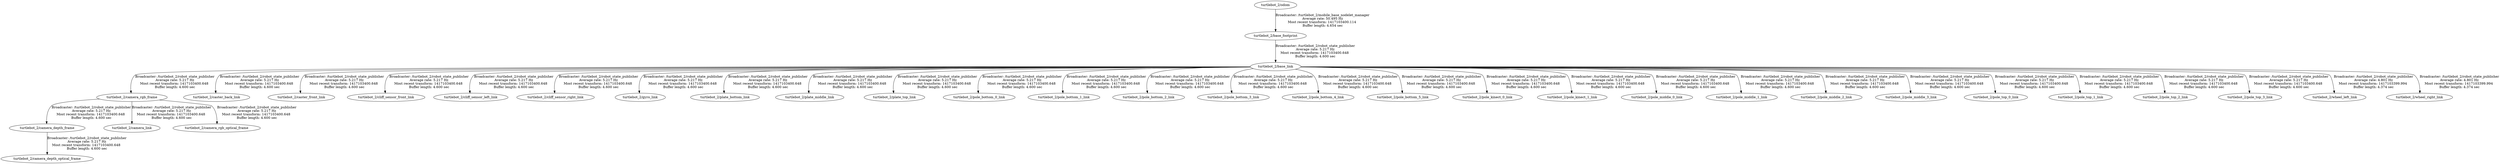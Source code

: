 digraph G {
"turtlebot_2/odom" -> "turtlebot_2/base_footprint"[label="Broadcaster: /turtlebot_2/mobile_base_nodelet_manager\nAverage rate: 50.495 Hz\nMost recent transform: 1417103400.114 \nBuffer length: 4.654 sec\n"];
"turtlebot_2/base_footprint" -> "turtlebot_2/base_link"[label="Broadcaster: /turtlebot_2/robot_state_publisher\nAverage rate: 5.217 Hz\nMost recent transform: 1417103400.648 \nBuffer length: 4.600 sec\n"];
"turtlebot_2/camera_rgb_frame" -> "turtlebot_2/camera_depth_frame"[label="Broadcaster: /turtlebot_2/robot_state_publisher\nAverage rate: 5.217 Hz\nMost recent transform: 1417103400.648 \nBuffer length: 4.600 sec\n"];
"turtlebot_2/base_link" -> "turtlebot_2/camera_rgb_frame"[label="Broadcaster: /turtlebot_2/robot_state_publisher\nAverage rate: 5.217 Hz\nMost recent transform: 1417103400.648 \nBuffer length: 4.600 sec\n"];
"turtlebot_2/camera_depth_frame" -> "turtlebot_2/camera_depth_optical_frame"[label="Broadcaster: /turtlebot_2/robot_state_publisher\nAverage rate: 5.217 Hz\nMost recent transform: 1417103400.648 \nBuffer length: 4.600 sec\n"];
"turtlebot_2/camera_rgb_frame" -> "turtlebot_2/camera_link"[label="Broadcaster: /turtlebot_2/robot_state_publisher\nAverage rate: 5.217 Hz\nMost recent transform: 1417103400.648 \nBuffer length: 4.600 sec\n"];
"turtlebot_2/camera_rgb_frame" -> "turtlebot_2/camera_rgb_optical_frame"[label="Broadcaster: /turtlebot_2/robot_state_publisher\nAverage rate: 5.217 Hz\nMost recent transform: 1417103400.648 \nBuffer length: 4.600 sec\n"];
"turtlebot_2/base_link" -> "turtlebot_2/caster_back_link"[label="Broadcaster: /turtlebot_2/robot_state_publisher\nAverage rate: 5.217 Hz\nMost recent transform: 1417103400.648 \nBuffer length: 4.600 sec\n"];
"turtlebot_2/base_link" -> "turtlebot_2/caster_front_link"[label="Broadcaster: /turtlebot_2/robot_state_publisher\nAverage rate: 5.217 Hz\nMost recent transform: 1417103400.648 \nBuffer length: 4.600 sec\n"];
"turtlebot_2/base_link" -> "turtlebot_2/cliff_sensor_front_link"[label="Broadcaster: /turtlebot_2/robot_state_publisher\nAverage rate: 5.217 Hz\nMost recent transform: 1417103400.648 \nBuffer length: 4.600 sec\n"];
"turtlebot_2/base_link" -> "turtlebot_2/cliff_sensor_left_link"[label="Broadcaster: /turtlebot_2/robot_state_publisher\nAverage rate: 5.217 Hz\nMost recent transform: 1417103400.648 \nBuffer length: 4.600 sec\n"];
"turtlebot_2/base_link" -> "turtlebot_2/cliff_sensor_right_link"[label="Broadcaster: /turtlebot_2/robot_state_publisher\nAverage rate: 5.217 Hz\nMost recent transform: 1417103400.648 \nBuffer length: 4.600 sec\n"];
"turtlebot_2/base_link" -> "turtlebot_2/gyro_link"[label="Broadcaster: /turtlebot_2/robot_state_publisher\nAverage rate: 5.217 Hz\nMost recent transform: 1417103400.648 \nBuffer length: 4.600 sec\n"];
"turtlebot_2/base_link" -> "turtlebot_2/plate_bottom_link"[label="Broadcaster: /turtlebot_2/robot_state_publisher\nAverage rate: 5.217 Hz\nMost recent transform: 1417103400.648 \nBuffer length: 4.600 sec\n"];
"turtlebot_2/base_link" -> "turtlebot_2/plate_middle_link"[label="Broadcaster: /turtlebot_2/robot_state_publisher\nAverage rate: 5.217 Hz\nMost recent transform: 1417103400.648 \nBuffer length: 4.600 sec\n"];
"turtlebot_2/base_link" -> "turtlebot_2/plate_top_link"[label="Broadcaster: /turtlebot_2/robot_state_publisher\nAverage rate: 5.217 Hz\nMost recent transform: 1417103400.648 \nBuffer length: 4.600 sec\n"];
"turtlebot_2/base_link" -> "turtlebot_2/pole_bottom_0_link"[label="Broadcaster: /turtlebot_2/robot_state_publisher\nAverage rate: 5.217 Hz\nMost recent transform: 1417103400.648 \nBuffer length: 4.600 sec\n"];
"turtlebot_2/base_link" -> "turtlebot_2/pole_bottom_1_link"[label="Broadcaster: /turtlebot_2/robot_state_publisher\nAverage rate: 5.217 Hz\nMost recent transform: 1417103400.648 \nBuffer length: 4.600 sec\n"];
"turtlebot_2/base_link" -> "turtlebot_2/pole_bottom_2_link"[label="Broadcaster: /turtlebot_2/robot_state_publisher\nAverage rate: 5.217 Hz\nMost recent transform: 1417103400.648 \nBuffer length: 4.600 sec\n"];
"turtlebot_2/base_link" -> "turtlebot_2/pole_bottom_3_link"[label="Broadcaster: /turtlebot_2/robot_state_publisher\nAverage rate: 5.217 Hz\nMost recent transform: 1417103400.648 \nBuffer length: 4.600 sec\n"];
"turtlebot_2/base_link" -> "turtlebot_2/pole_bottom_4_link"[label="Broadcaster: /turtlebot_2/robot_state_publisher\nAverage rate: 5.217 Hz\nMost recent transform: 1417103400.648 \nBuffer length: 4.600 sec\n"];
"turtlebot_2/base_link" -> "turtlebot_2/pole_bottom_5_link"[label="Broadcaster: /turtlebot_2/robot_state_publisher\nAverage rate: 5.217 Hz\nMost recent transform: 1417103400.648 \nBuffer length: 4.600 sec\n"];
"turtlebot_2/base_link" -> "turtlebot_2/pole_kinect_0_link"[label="Broadcaster: /turtlebot_2/robot_state_publisher\nAverage rate: 5.217 Hz\nMost recent transform: 1417103400.648 \nBuffer length: 4.600 sec\n"];
"turtlebot_2/base_link" -> "turtlebot_2/pole_kinect_1_link"[label="Broadcaster: /turtlebot_2/robot_state_publisher\nAverage rate: 5.217 Hz\nMost recent transform: 1417103400.648 \nBuffer length: 4.600 sec\n"];
"turtlebot_2/base_link" -> "turtlebot_2/pole_middle_0_link"[label="Broadcaster: /turtlebot_2/robot_state_publisher\nAverage rate: 5.217 Hz\nMost recent transform: 1417103400.648 \nBuffer length: 4.600 sec\n"];
"turtlebot_2/base_link" -> "turtlebot_2/pole_middle_1_link"[label="Broadcaster: /turtlebot_2/robot_state_publisher\nAverage rate: 5.217 Hz\nMost recent transform: 1417103400.648 \nBuffer length: 4.600 sec\n"];
"turtlebot_2/base_link" -> "turtlebot_2/pole_middle_2_link"[label="Broadcaster: /turtlebot_2/robot_state_publisher\nAverage rate: 5.217 Hz\nMost recent transform: 1417103400.648 \nBuffer length: 4.600 sec\n"];
"turtlebot_2/base_link" -> "turtlebot_2/pole_middle_3_link"[label="Broadcaster: /turtlebot_2/robot_state_publisher\nAverage rate: 5.217 Hz\nMost recent transform: 1417103400.648 \nBuffer length: 4.600 sec\n"];
"turtlebot_2/base_link" -> "turtlebot_2/pole_top_0_link"[label="Broadcaster: /turtlebot_2/robot_state_publisher\nAverage rate: 5.217 Hz\nMost recent transform: 1417103400.648 \nBuffer length: 4.600 sec\n"];
"turtlebot_2/base_link" -> "turtlebot_2/pole_top_1_link"[label="Broadcaster: /turtlebot_2/robot_state_publisher\nAverage rate: 5.217 Hz\nMost recent transform: 1417103400.648 \nBuffer length: 4.600 sec\n"];
"turtlebot_2/base_link" -> "turtlebot_2/pole_top_2_link"[label="Broadcaster: /turtlebot_2/robot_state_publisher\nAverage rate: 5.217 Hz\nMost recent transform: 1417103400.648 \nBuffer length: 4.600 sec\n"];
"turtlebot_2/base_link" -> "turtlebot_2/pole_top_3_link"[label="Broadcaster: /turtlebot_2/robot_state_publisher\nAverage rate: 5.217 Hz\nMost recent transform: 1417103400.648 \nBuffer length: 4.600 sec\n"];
"turtlebot_2/base_link" -> "turtlebot_2/wheel_left_link"[label="Broadcaster: /turtlebot_2/robot_state_publisher\nAverage rate: 4.801 Hz\nMost recent transform: 1417103399.994 \nBuffer length: 4.374 sec\n"];
"turtlebot_2/base_link" -> "turtlebot_2/wheel_right_link"[label="Broadcaster: /turtlebot_2/robot_state_publisher\nAverage rate: 4.801 Hz\nMost recent transform: 1417103399.994 \nBuffer length: 4.374 sec\n"];
}
